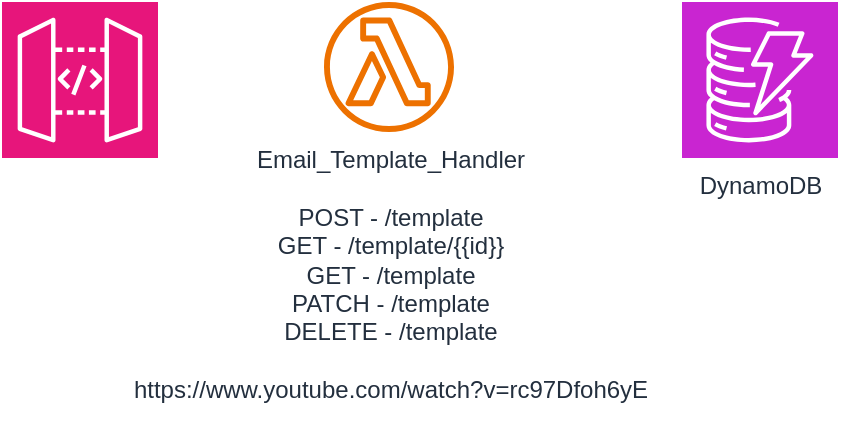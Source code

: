 <mxfile version="22.1.16" type="github">
  <diagram name="Page-1" id="cuRg1ERNiR9p0Gf5mYTJ">
    <mxGraphModel dx="1050" dy="618" grid="1" gridSize="10" guides="1" tooltips="1" connect="1" arrows="1" fold="1" page="1" pageScale="1" pageWidth="827" pageHeight="1169" math="0" shadow="0">
      <root>
        <mxCell id="0" />
        <mxCell id="1" parent="0" />
        <mxCell id="LeBaK1tDS2TNT0MnK1sp-1" value="" style="sketch=0;points=[[0,0,0],[0.25,0,0],[0.5,0,0],[0.75,0,0],[1,0,0],[0,1,0],[0.25,1,0],[0.5,1,0],[0.75,1,0],[1,1,0],[0,0.25,0],[0,0.5,0],[0,0.75,0],[1,0.25,0],[1,0.5,0],[1,0.75,0]];outlineConnect=0;fontColor=#232F3E;fillColor=#E7157B;strokeColor=#ffffff;dashed=0;verticalLabelPosition=bottom;verticalAlign=top;align=center;html=1;fontSize=12;fontStyle=0;aspect=fixed;shape=mxgraph.aws4.resourceIcon;resIcon=mxgraph.aws4.api_gateway;" vertex="1" parent="1">
          <mxGeometry x="220" y="240" width="78" height="78" as="geometry" />
        </mxCell>
        <mxCell id="LeBaK1tDS2TNT0MnK1sp-2" value="Email_Template_Handler&lt;br&gt;&lt;br&gt;POST - /template&lt;br&gt;GET - /template/{{id}}&lt;br&gt;GET - /template&lt;br&gt;PATCH - /template&lt;br&gt;DELETE - /template&lt;br&gt;&lt;br&gt;https://www.youtube.com/watch?v=rc97Dfoh6yE&lt;br&gt;&lt;br&gt;" style="sketch=0;outlineConnect=0;fontColor=#232F3E;gradientColor=none;fillColor=#ED7100;strokeColor=none;dashed=0;verticalLabelPosition=bottom;verticalAlign=top;align=center;html=1;fontSize=12;fontStyle=0;aspect=fixed;pointerEvents=1;shape=mxgraph.aws4.lambda_function;" vertex="1" parent="1">
          <mxGeometry x="381" y="240" width="65" height="65" as="geometry" />
        </mxCell>
        <mxCell id="LeBaK1tDS2TNT0MnK1sp-3" value="DynamoDB" style="sketch=0;points=[[0,0,0],[0.25,0,0],[0.5,0,0],[0.75,0,0],[1,0,0],[0,1,0],[0.25,1,0],[0.5,1,0],[0.75,1,0],[1,1,0],[0,0.25,0],[0,0.5,0],[0,0.75,0],[1,0.25,0],[1,0.5,0],[1,0.75,0]];outlineConnect=0;fontColor=#232F3E;fillColor=#C925D1;strokeColor=#ffffff;dashed=0;verticalLabelPosition=bottom;verticalAlign=top;align=center;html=1;fontSize=12;fontStyle=0;aspect=fixed;shape=mxgraph.aws4.resourceIcon;resIcon=mxgraph.aws4.dynamodb;" vertex="1" parent="1">
          <mxGeometry x="560" y="240" width="78" height="78" as="geometry" />
        </mxCell>
      </root>
    </mxGraphModel>
  </diagram>
</mxfile>
